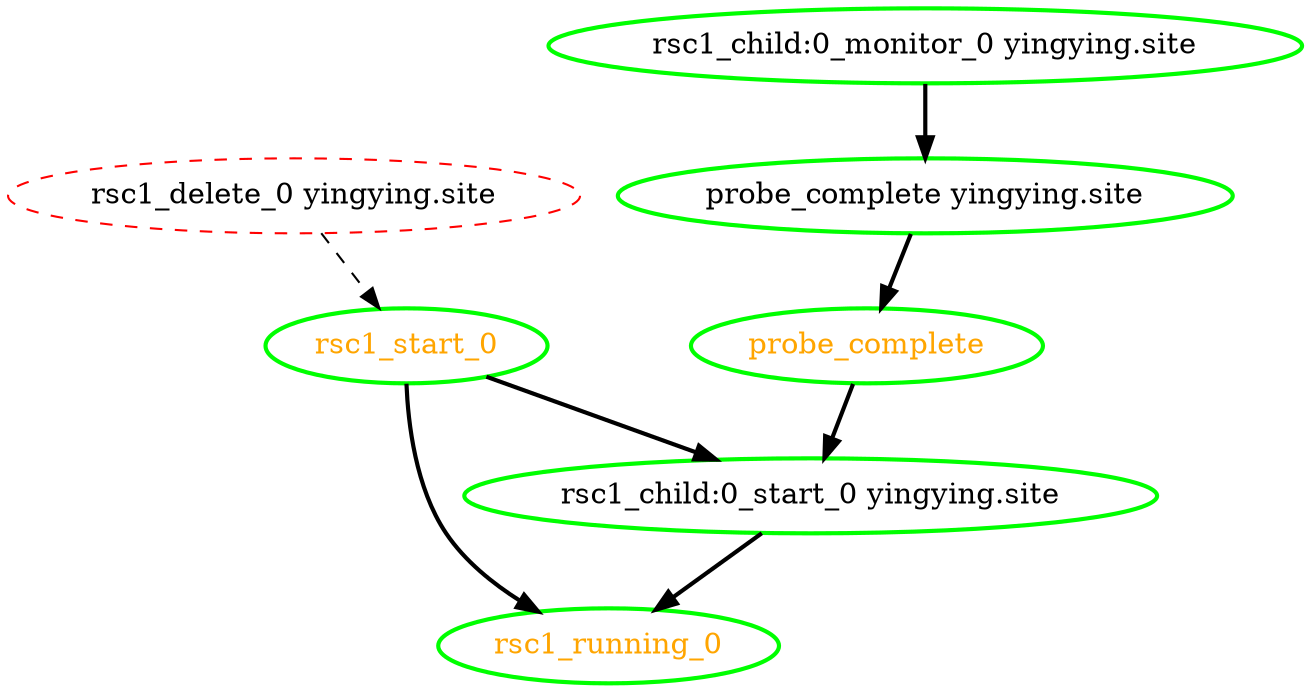 digraph "g" {
"probe_complete yingying.site" -> "probe_complete" [ style = bold]
"probe_complete yingying.site" [ style=bold color="green" fontcolor="black"]
"probe_complete" -> "rsc1_child:0_start_0 yingying.site" [ style = bold]
"probe_complete" [ style=bold color="green" fontcolor="orange"]
"rsc1_child:0_monitor_0 yingying.site" -> "probe_complete yingying.site" [ style = bold]
"rsc1_child:0_monitor_0 yingying.site" [ style=bold color="green" fontcolor="black"]
"rsc1_child:0_start_0 yingying.site" -> "rsc1_running_0" [ style = bold]
"rsc1_child:0_start_0 yingying.site" [ style=bold color="green" fontcolor="black"]
"rsc1_delete_0 yingying.site" -> "rsc1_start_0" [ style = dashed]
"rsc1_delete_0 yingying.site" [ style=bold color="green" fontcolor="black"]
"rsc1_delete_0 yingying.site" [ style=dashed color="red" fontcolor="black"]
"rsc1_running_0" [ style=bold color="green" fontcolor="orange"]
"rsc1_start_0" -> "rsc1_child:0_start_0 yingying.site" [ style = bold]
"rsc1_start_0" -> "rsc1_running_0" [ style = bold]
"rsc1_start_0" [ style=bold color="green" fontcolor="orange"]
}
